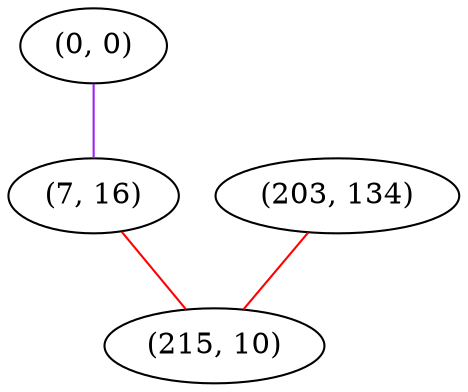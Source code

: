 graph "" {
"(0, 0)";
"(7, 16)";
"(203, 134)";
"(215, 10)";
"(0, 0)" -- "(7, 16)"  [color=purple, key=0, weight=4];
"(7, 16)" -- "(215, 10)"  [color=red, key=0, weight=1];
"(203, 134)" -- "(215, 10)"  [color=red, key=0, weight=1];
}
